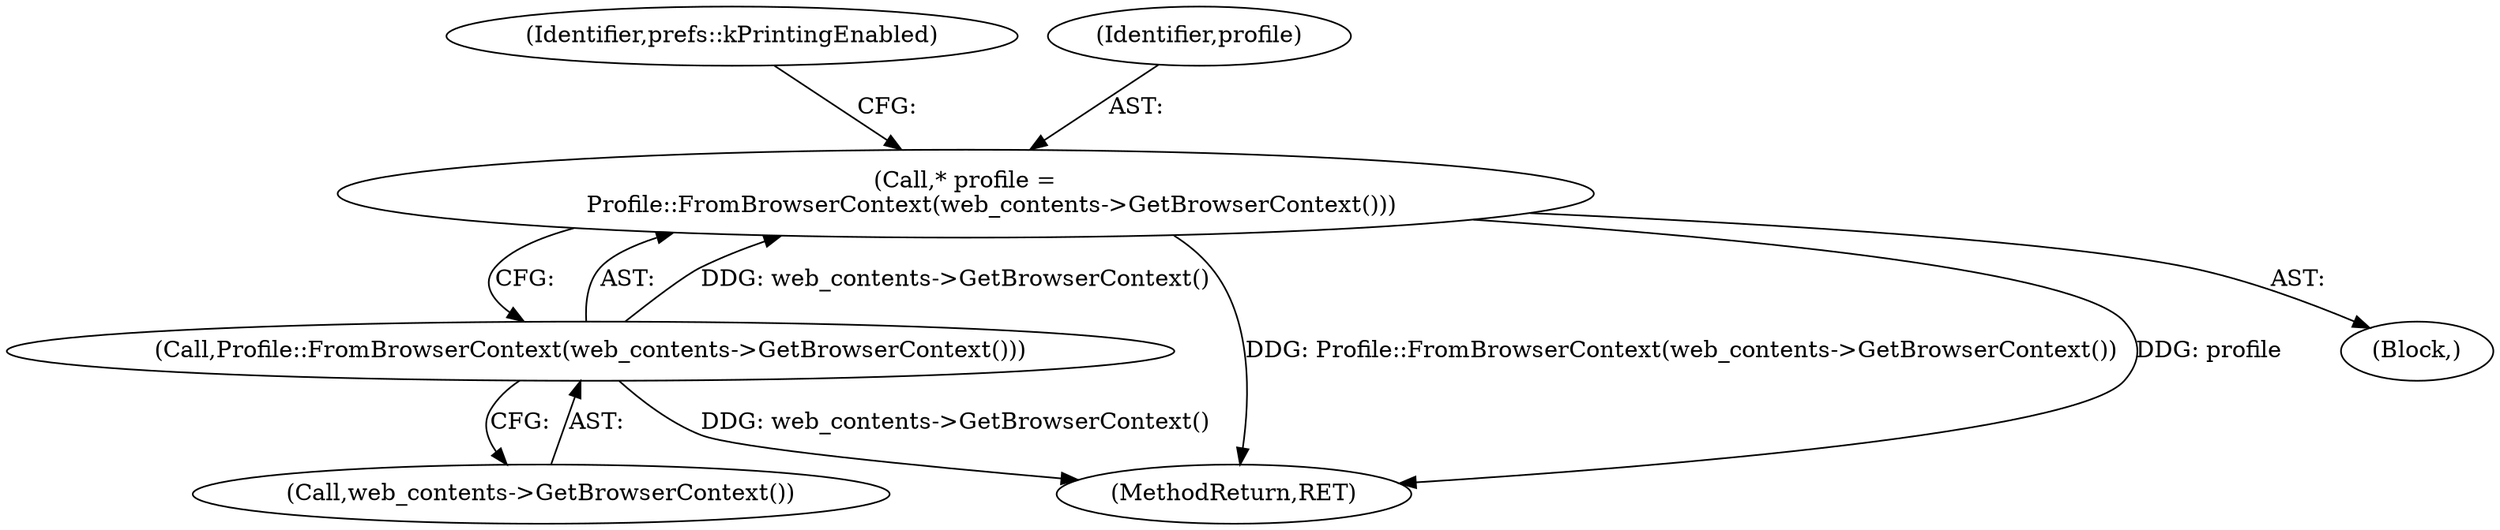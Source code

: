digraph "0_Chrome_9c391ac04f9ac478c8b0e43b359c2b43a6c892ab_5@pointer" {
"1000106" [label="(Call,* profile =\n       Profile::FromBrowserContext(web_contents->GetBrowserContext()))"];
"1000108" [label="(Call,Profile::FromBrowserContext(web_contents->GetBrowserContext()))"];
"1000108" [label="(Call,Profile::FromBrowserContext(web_contents->GetBrowserContext()))"];
"1000111" [label="(Identifier,prefs::kPrintingEnabled)"];
"1000109" [label="(Call,web_contents->GetBrowserContext())"];
"1000107" [label="(Identifier,profile)"];
"1000106" [label="(Call,* profile =\n       Profile::FromBrowserContext(web_contents->GetBrowserContext()))"];
"1000118" [label="(MethodReturn,RET)"];
"1000102" [label="(Block,)"];
"1000106" -> "1000102"  [label="AST: "];
"1000106" -> "1000108"  [label="CFG: "];
"1000107" -> "1000106"  [label="AST: "];
"1000108" -> "1000106"  [label="AST: "];
"1000111" -> "1000106"  [label="CFG: "];
"1000106" -> "1000118"  [label="DDG: Profile::FromBrowserContext(web_contents->GetBrowserContext())"];
"1000106" -> "1000118"  [label="DDG: profile"];
"1000108" -> "1000106"  [label="DDG: web_contents->GetBrowserContext()"];
"1000108" -> "1000109"  [label="CFG: "];
"1000109" -> "1000108"  [label="AST: "];
"1000108" -> "1000118"  [label="DDG: web_contents->GetBrowserContext()"];
}
